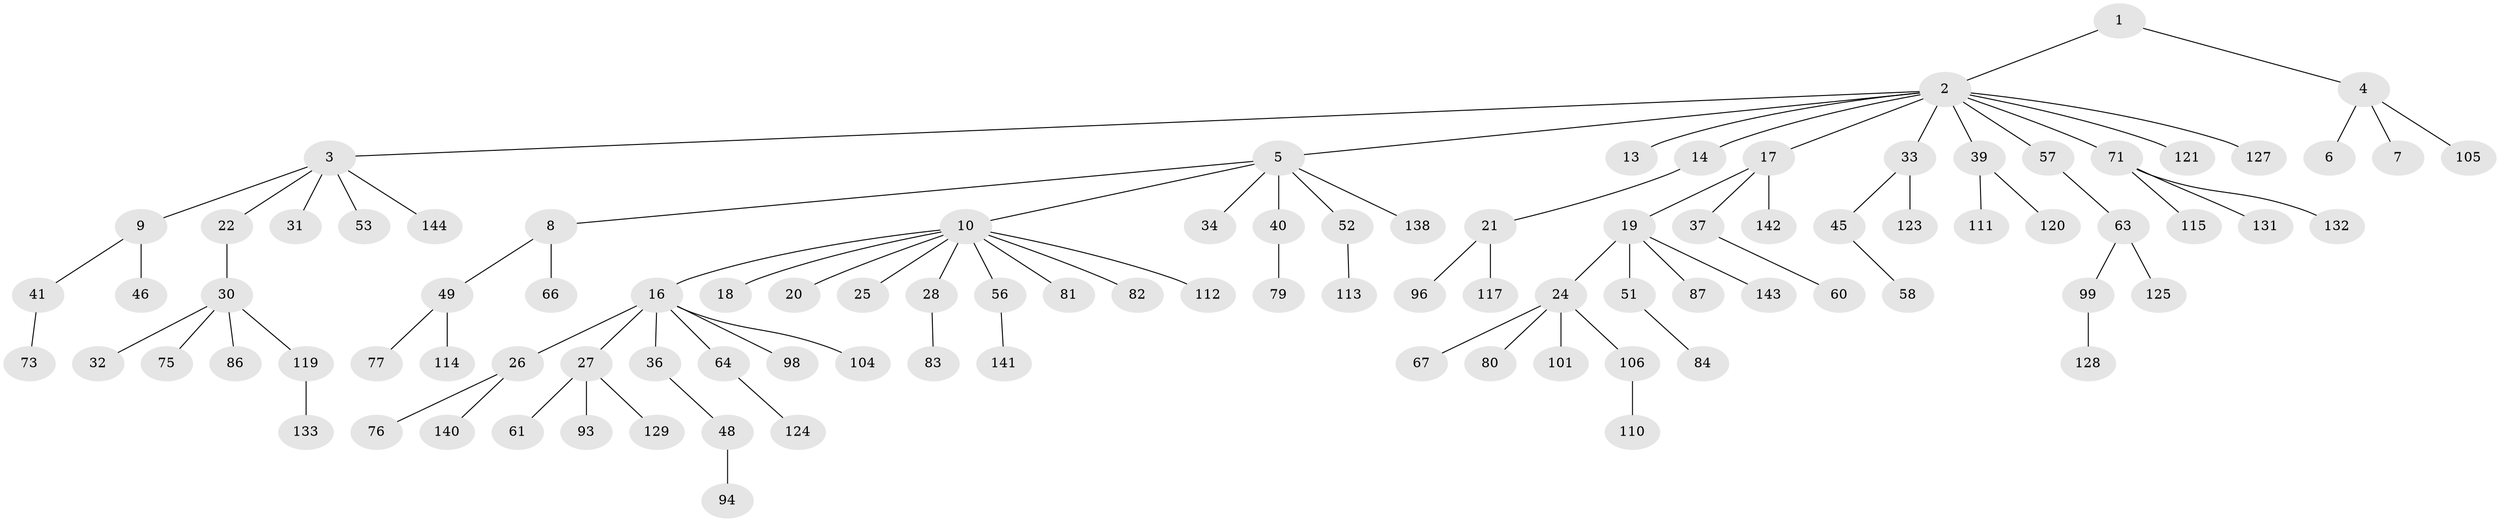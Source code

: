 // Generated by graph-tools (version 1.1) at 2025/24/03/03/25 07:24:06]
// undirected, 97 vertices, 96 edges
graph export_dot {
graph [start="1"]
  node [color=gray90,style=filled];
  1 [super="+85"];
  2 [super="+12"];
  3 [super="+15"];
  4 [super="+29"];
  5 [super="+38"];
  6 [super="+50"];
  7;
  8 [super="+118"];
  9 [super="+92"];
  10 [super="+11"];
  13 [super="+44"];
  14 [super="+91"];
  16 [super="+23"];
  17 [super="+95"];
  18 [super="+54"];
  19 [super="+35"];
  20 [super="+47"];
  21;
  22 [super="+88"];
  24 [super="+103"];
  25;
  26 [super="+65"];
  27 [super="+43"];
  28 [super="+42"];
  30 [super="+59"];
  31 [super="+107"];
  32;
  33 [super="+134"];
  34;
  36 [super="+97"];
  37 [super="+137"];
  39 [super="+89"];
  40 [super="+68"];
  41 [super="+70"];
  45 [super="+62"];
  46;
  48 [super="+78"];
  49 [super="+74"];
  51 [super="+55"];
  52;
  53 [super="+139"];
  56 [super="+69"];
  57;
  58;
  60;
  61 [super="+102"];
  63 [super="+72"];
  64 [super="+108"];
  66 [super="+135"];
  67;
  71 [super="+130"];
  73;
  75 [super="+90"];
  76;
  77;
  79 [super="+100"];
  80;
  81 [super="+136"];
  82;
  83 [super="+109"];
  84;
  86 [super="+122"];
  87;
  93;
  94;
  96 [super="+145"];
  98;
  99;
  101;
  104;
  105;
  106 [super="+116"];
  110;
  111;
  112;
  113;
  114;
  115;
  117;
  119;
  120;
  121;
  123;
  124 [super="+126"];
  125;
  127;
  128;
  129;
  131;
  132;
  133;
  138;
  140;
  141;
  142;
  143;
  144;
  1 -- 2;
  1 -- 4;
  2 -- 3;
  2 -- 5;
  2 -- 13;
  2 -- 14;
  2 -- 17;
  2 -- 33;
  2 -- 39;
  2 -- 71;
  2 -- 121;
  2 -- 57;
  2 -- 127;
  3 -- 9;
  3 -- 144;
  3 -- 53;
  3 -- 22;
  3 -- 31;
  4 -- 6;
  4 -- 7;
  4 -- 105;
  5 -- 8;
  5 -- 10;
  5 -- 34;
  5 -- 40;
  5 -- 138;
  5 -- 52;
  8 -- 49;
  8 -- 66;
  9 -- 41;
  9 -- 46;
  10 -- 16;
  10 -- 18;
  10 -- 28;
  10 -- 56;
  10 -- 81;
  10 -- 112;
  10 -- 25;
  10 -- 20;
  10 -- 82;
  14 -- 21;
  16 -- 26;
  16 -- 27;
  16 -- 104;
  16 -- 98;
  16 -- 64;
  16 -- 36;
  17 -- 19;
  17 -- 37;
  17 -- 142;
  19 -- 24;
  19 -- 87;
  19 -- 143;
  19 -- 51;
  21 -- 96;
  21 -- 117;
  22 -- 30;
  24 -- 67;
  24 -- 80;
  24 -- 101;
  24 -- 106;
  26 -- 140;
  26 -- 76;
  27 -- 129;
  27 -- 61;
  27 -- 93;
  28 -- 83;
  30 -- 32;
  30 -- 75;
  30 -- 86;
  30 -- 119;
  33 -- 45;
  33 -- 123;
  36 -- 48;
  37 -- 60;
  39 -- 111;
  39 -- 120;
  40 -- 79;
  41 -- 73;
  45 -- 58;
  48 -- 94;
  49 -- 114;
  49 -- 77;
  51 -- 84;
  52 -- 113;
  56 -- 141;
  57 -- 63;
  63 -- 125;
  63 -- 99;
  64 -- 124;
  71 -- 115;
  71 -- 131;
  71 -- 132;
  99 -- 128;
  106 -- 110;
  119 -- 133;
}
